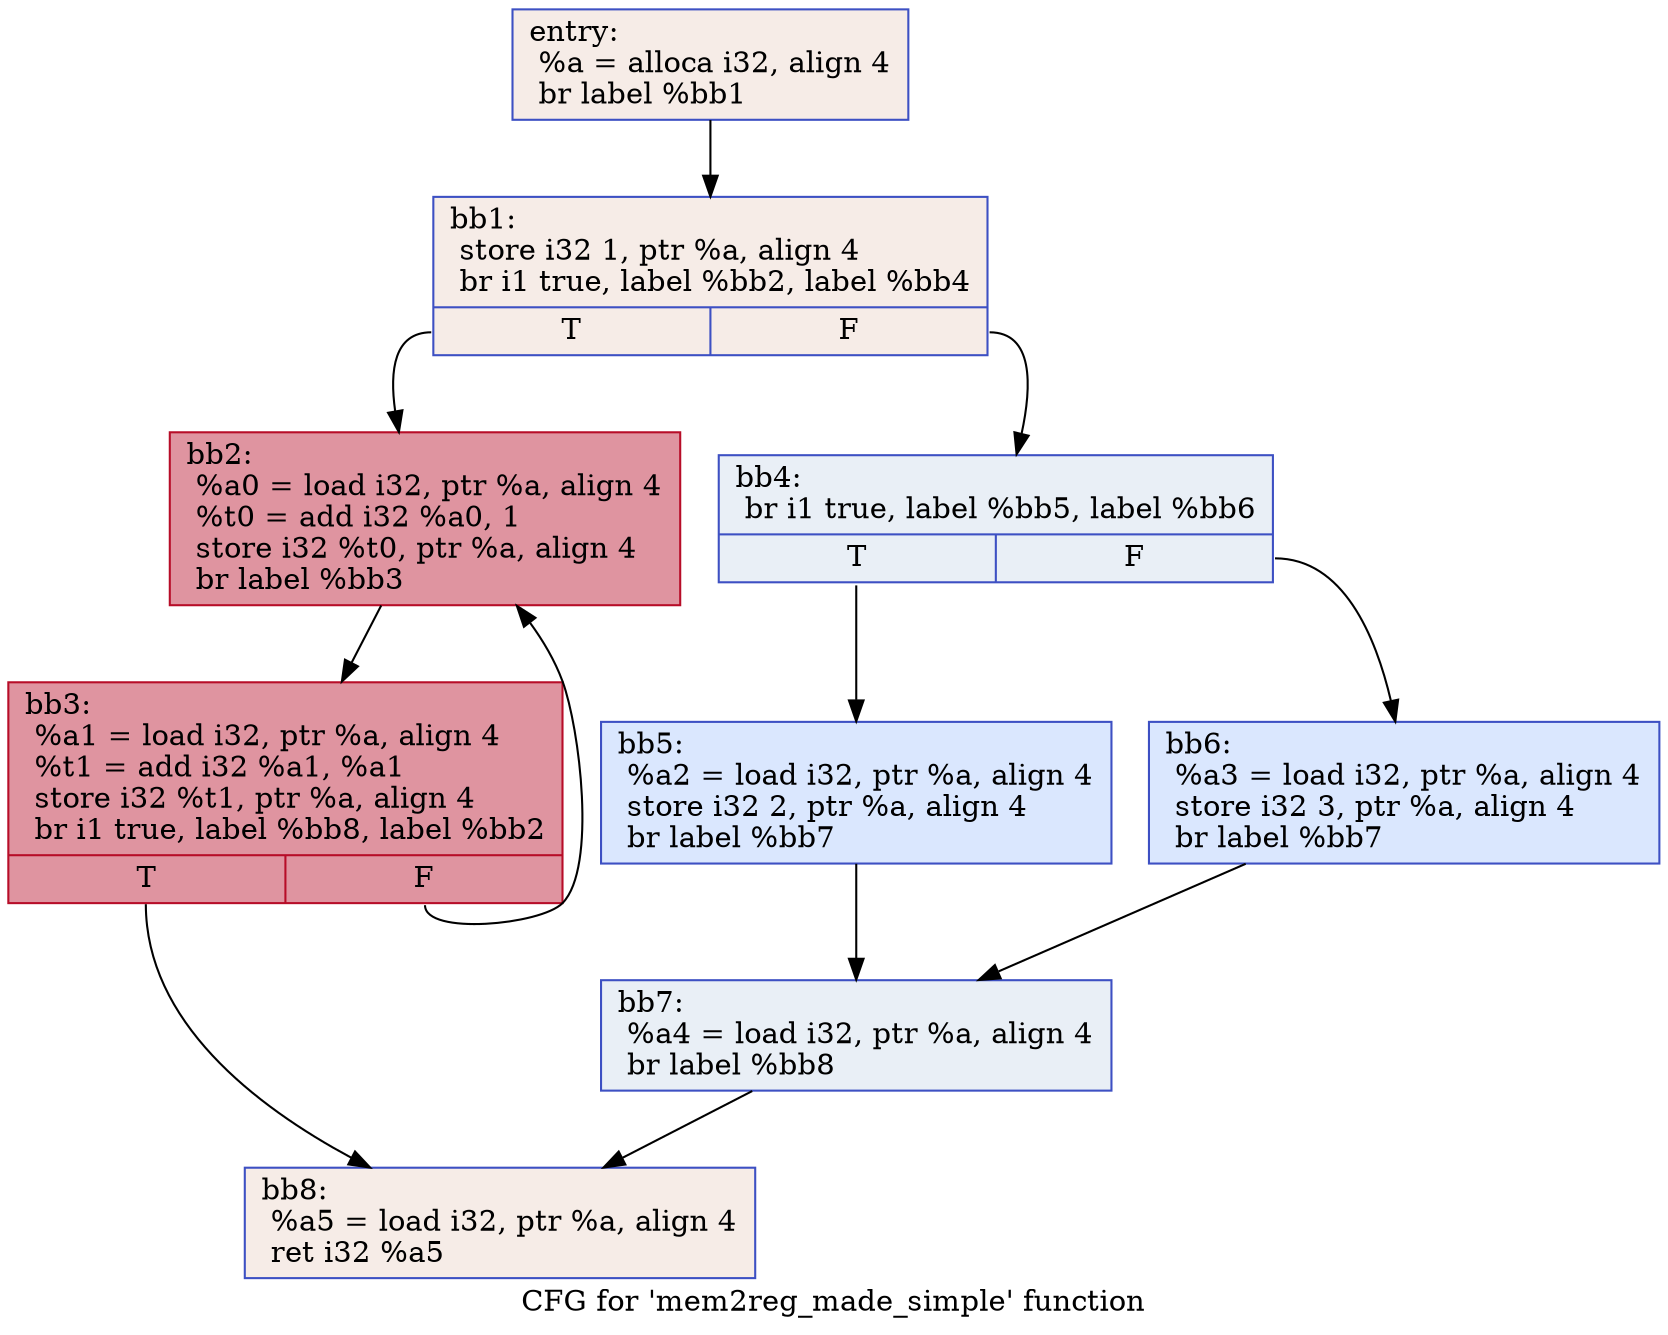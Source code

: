 digraph "CFG for 'mem2reg_made_simple' function" {
	label="CFG for 'mem2reg_made_simple' function";

	Node0x56330a8159d0 [shape=record,color="#3d50c3ff", style=filled, fillcolor="#ead5c970",label="{entry:\l  %a = alloca i32, align 4\l  br label %bb1\l}"];
	Node0x56330a8159d0 -> Node0x56330a816200;
	Node0x56330a816200 [shape=record,color="#3d50c3ff", style=filled, fillcolor="#ead5c970",label="{bb1:                                              \l  store i32 1, ptr %a, align 4\l  br i1 true, label %bb2, label %bb4\l|{<s0>T|<s1>F}}"];
	Node0x56330a816200:s0 -> Node0x56330a816310;
	Node0x56330a816200:s1 -> Node0x56330a816380;
	Node0x56330a816310 [shape=record,color="#b70d28ff", style=filled, fillcolor="#b70d2870",label="{bb2:                                              \l  %a0 = load i32, ptr %a, align 4\l  %t0 = add i32 %a0, 1\l  store i32 %t0, ptr %a, align 4\l  br label %bb3\l}"];
	Node0x56330a816310 -> Node0x56330a8165b0;
	Node0x56330a8165b0 [shape=record,color="#b70d28ff", style=filled, fillcolor="#b70d2870",label="{bb3:                                              \l  %a1 = load i32, ptr %a, align 4\l  %t1 = add i32 %a1, %a1\l  store i32 %t1, ptr %a, align 4\l  br i1 true, label %bb8, label %bb2\l|{<s0>T|<s1>F}}"];
	Node0x56330a8165b0:s0 -> Node0x56330a816740;
	Node0x56330a8165b0:s1 -> Node0x56330a816310;
	Node0x56330a816860 [shape=record,color="#3d50c3ff", style=filled, fillcolor="#abc8fd70",label="{bb5:                                              \l  %a2 = load i32, ptr %a, align 4\l  store i32 2, ptr %a, align 4\l  br label %bb7\l}"];
	Node0x56330a816860 -> Node0x56330a816b90;
	Node0x56330a816380 [shape=record,color="#3d50c3ff", style=filled, fillcolor="#cedaeb70",label="{bb4:                                              \l  br i1 true, label %bb5, label %bb6\l|{<s0>T|<s1>F}}"];
	Node0x56330a816380:s0 -> Node0x56330a816860;
	Node0x56330a816380:s1 -> Node0x56330a816c70;
	Node0x56330a816c70 [shape=record,color="#3d50c3ff", style=filled, fillcolor="#abc8fd70",label="{bb6:                                              \l  %a3 = load i32, ptr %a, align 4\l  store i32 3, ptr %a, align 4\l  br label %bb7\l}"];
	Node0x56330a816c70 -> Node0x56330a816b90;
	Node0x56330a816b90 [shape=record,color="#3d50c3ff", style=filled, fillcolor="#cedaeb70",label="{bb7:                                              \l  %a4 = load i32, ptr %a, align 4\l  br label %bb8\l}"];
	Node0x56330a816b90 -> Node0x56330a816740;
	Node0x56330a816740 [shape=record,color="#3d50c3ff", style=filled, fillcolor="#ead5c970",label="{bb8:                                              \l  %a5 = load i32, ptr %a, align 4\l  ret i32 %a5\l}"];
}

